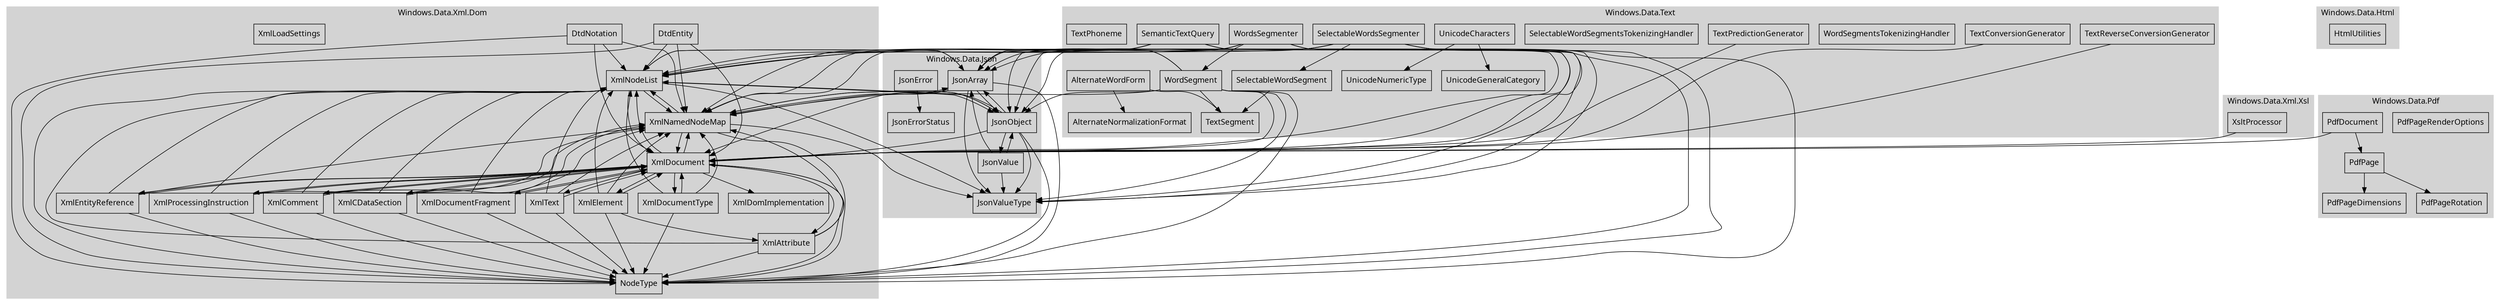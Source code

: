 ﻿// Generated by https://github.com/david-risney/WinMDGraph -file C:\Windows\System32\WinMetadata\Windows.Data.winmd -match Windows.Data
digraph {
	node [ fontname = "Segoe UI" ];
	node [ shape = "rectangle" ];
	subgraph cluster_0 {
		label = "Windows.Data.Json";
		color = lightgrey;
		bgcolor = lightgrey;
		fontname = "Segoe UI";
		JsonValueType;
		JsonErrorStatus;
		JsonArray;
		JsonObject;
		JsonValue;
		JsonError;
		JsonObject -> JsonValue;
		JsonError -> JsonErrorStatus;
		JsonObject -> JsonArray;
		JsonValue -> JsonArray;
		JsonArray -> JsonObject;
		JsonValue -> JsonObject;
		JsonValue -> JsonValueType;
		JsonObject -> JsonValueType;
		JsonArray -> JsonValueType;
	}
	subgraph cluster_1 {
		label = "Windows.Data.Xml.Dom";
		color = lightgrey;
		bgcolor = lightgrey;
		fontname = "Segoe UI";
		NodeType;
		XmlNodeList;
		XmlNamedNodeMap;
		XmlDocument;
		XmlDomImplementation;
		XmlDocumentType;
		XmlAttribute;
		XmlDocumentFragment;
		XmlElement;
		DtdNotation;
		DtdEntity;
		XmlEntityReference;
		XmlProcessingInstruction;
		XmlComment;
		XmlCDataSection;
		XmlText;
		XmlLoadSettings;
		DtdNotation -> XmlDocument;
		DtdEntity -> XmlDocument;
		XmlAttribute -> XmlNodeList;
		XmlElement -> XmlAttribute;
		XmlDocumentFragment -> XmlNodeList;
		XmlText -> XmlNodeList;
		XmlComment -> XmlNodeList;
		XmlEntityReference -> XmlNodeList;
		XmlCDataSection -> XmlNodeList;
		DtdEntity -> XmlNodeList;
		XmlDocument -> XmlDocumentType;
		XmlDocument -> XmlElement;
		XmlDocument -> XmlDomImplementation;
		XmlDocument -> NodeType;
		XmlDocument -> XmlNamedNodeMap;
		XmlDocument -> XmlDocumentFragment;
		XmlDocument -> XmlText;
		XmlDocument -> XmlComment;
		XmlDocument -> XmlProcessingInstruction;
		XmlDocument -> XmlAttribute;
		XmlDocument -> XmlEntityReference;
		XmlDocument -> XmlCDataSection;
		XmlNodeList -> XmlNamedNodeMap;
		XmlNodeList -> NodeType;
		XmlAttribute -> NodeType;
		XmlNamedNodeMap -> NodeType;
		XmlNodeList -> XmlDocument;
		XmlAttribute -> XmlDocument;
		XmlNamedNodeMap -> XmlDocument;
		XmlDocumentType -> NodeType;
		XmlElement -> NodeType;
		XmlDocumentFragment -> NodeType;
		XmlDocumentType -> XmlDocument;
		XmlText -> NodeType;
		XmlElement -> XmlDocument;
		XmlComment -> NodeType;
		XmlDocumentFragment -> XmlDocument;
		XmlProcessingInstruction -> NodeType;
		XmlText -> XmlDocument;
		XmlEntityReference -> NodeType;
		XmlComment -> XmlDocument;
		XmlCDataSection -> NodeType;
		XmlProcessingInstruction -> XmlDocument;
		DtdNotation -> NodeType;
		XmlEntityReference -> XmlDocument;
		DtdEntity -> NodeType;
		XmlCDataSection -> XmlDocument;
		XmlDocumentType -> XmlNodeList;
		XmlElement -> XmlNodeList;
		XmlDocument -> XmlNodeList;
		XmlProcessingInstruction -> XmlNodeList;
		DtdNotation -> XmlNodeList;
		XmlNamedNodeMap -> XmlNodeList;
		DtdEntity -> XmlNamedNodeMap;
		DtdNotation -> XmlNamedNodeMap;
		XmlCDataSection -> XmlNamedNodeMap;
		XmlEntityReference -> XmlNamedNodeMap;
		XmlProcessingInstruction -> XmlNamedNodeMap;
		XmlComment -> XmlNamedNodeMap;
		XmlText -> XmlNamedNodeMap;
		XmlDocumentFragment -> XmlNamedNodeMap;
		XmlElement -> XmlNamedNodeMap;
		XmlDocumentType -> XmlNamedNodeMap;
		XmlAttribute -> XmlNamedNodeMap;
	}
	subgraph cluster_2 {
		label = "Windows.Data.Xml.Xsl";
		color = lightgrey;
		bgcolor = lightgrey;
		fontname = "Segoe UI";
		XsltProcessor;
	}
	subgraph cluster_3 {
		label = "Windows.Data.Html";
		color = lightgrey;
		bgcolor = lightgrey;
		fontname = "Segoe UI";
		HtmlUtilities;
	}
	subgraph cluster_4 {
		label = "Windows.Data.Pdf";
		color = lightgrey;
		bgcolor = lightgrey;
		fontname = "Segoe UI";
		PdfPageDimensions;
		PdfPageRotation;
		PdfPageRenderOptions;
		PdfPage;
		PdfDocument;
		PdfPage -> PdfPageRotation;
		PdfDocument -> PdfPage;
		PdfPage -> PdfPageDimensions;
	}
	subgraph cluster_5 {
		label = "Windows.Data.Text";
		color = lightgrey;
		bgcolor = lightgrey;
		fontname = "Segoe UI";
		TextSegment;
		SemanticTextQuery;
		UnicodeGeneralCategory;
		UnicodeNumericType;
		UnicodeCharacters;
		AlternateNormalizationFormat;
		AlternateWordForm;
		SelectableWordSegment;
		WordSegment;
		WordSegmentsTokenizingHandler;
		WordsSegmenter;
		SelectableWordSegmentsTokenizingHandler;
		SelectableWordsSegmenter;
		TextPredictionGenerator;
		TextConversionGenerator;
		TextReverseConversionGenerator;
		TextPhoneme;
		UnicodeCharacters -> UnicodeNumericType;
		UnicodeCharacters -> UnicodeGeneralCategory;
		WordsSegmenter -> WordSegment;
		SelectableWordSegment -> TextSegment;
		SelectableWordsSegmenter -> SelectableWordSegment;
		AlternateWordForm -> TextSegment;
		AlternateWordForm -> AlternateNormalizationFormat;
		WordSegment -> TextSegment;
	}
	XmlNamedNodeMap -> JsonValueType;
	JsonArray -> XmlNamedNodeMap;
	JsonObject -> XmlNamedNodeMap;
	TextPredictionGenerator -> XmlDocument;
	JsonArray -> NodeType;
	JsonArray -> XmlDocument;
	JsonObject -> NodeType;
	XsltProcessor -> XmlDocument;
	JsonObject -> XmlDocument;
	PdfDocument -> XmlDocument;
	SemanticTextQuery -> XmlNamedNodeMap;
	SemanticTextQuery -> XmlNodeList;
	SemanticTextQuery -> XmlDocument;
	SemanticTextQuery -> JsonObject;
	SemanticTextQuery -> NodeType;
	SemanticTextQuery -> JsonArray;
	SemanticTextQuery -> JsonValueType;
	WordSegment -> XmlNamedNodeMap;
	WordSegment -> XmlNodeList;
	WordSegment -> XmlDocument;
	WordSegment -> NodeType;
	WordSegment -> JsonArray;
	WordSegment -> JsonValueType;
	WordSegment -> JsonObject;
	WordsSegmenter -> XmlNamedNodeMap;
	WordsSegmenter -> XmlNodeList;
	WordsSegmenter -> XmlDocument;
	WordsSegmenter -> NodeType;
	WordsSegmenter -> JsonArray;
	SelectableWordsSegmenter -> XmlNamedNodeMap;
	SelectableWordsSegmenter -> XmlNodeList;
	SelectableWordsSegmenter -> XmlDocument;
	SelectableWordsSegmenter -> NodeType;
	SelectableWordsSegmenter -> JsonArray;
	TextConversionGenerator -> XmlDocument;
	TextReverseConversionGenerator -> XmlDocument;
	XmlNodeList -> JsonArray;
	XmlNamedNodeMap -> JsonArray;
	XmlNodeList -> JsonObject;
	XmlNamedNodeMap -> JsonObject;
	WordsSegmenter -> JsonObject;
	WordsSegmenter -> JsonValueType;
	SelectableWordsSegmenter -> JsonObject;
	SelectableWordsSegmenter -> JsonValueType;
	XmlNodeList -> JsonValueType;
	JsonArray -> XmlNodeList;
	JsonObject -> XmlNodeList;
}

